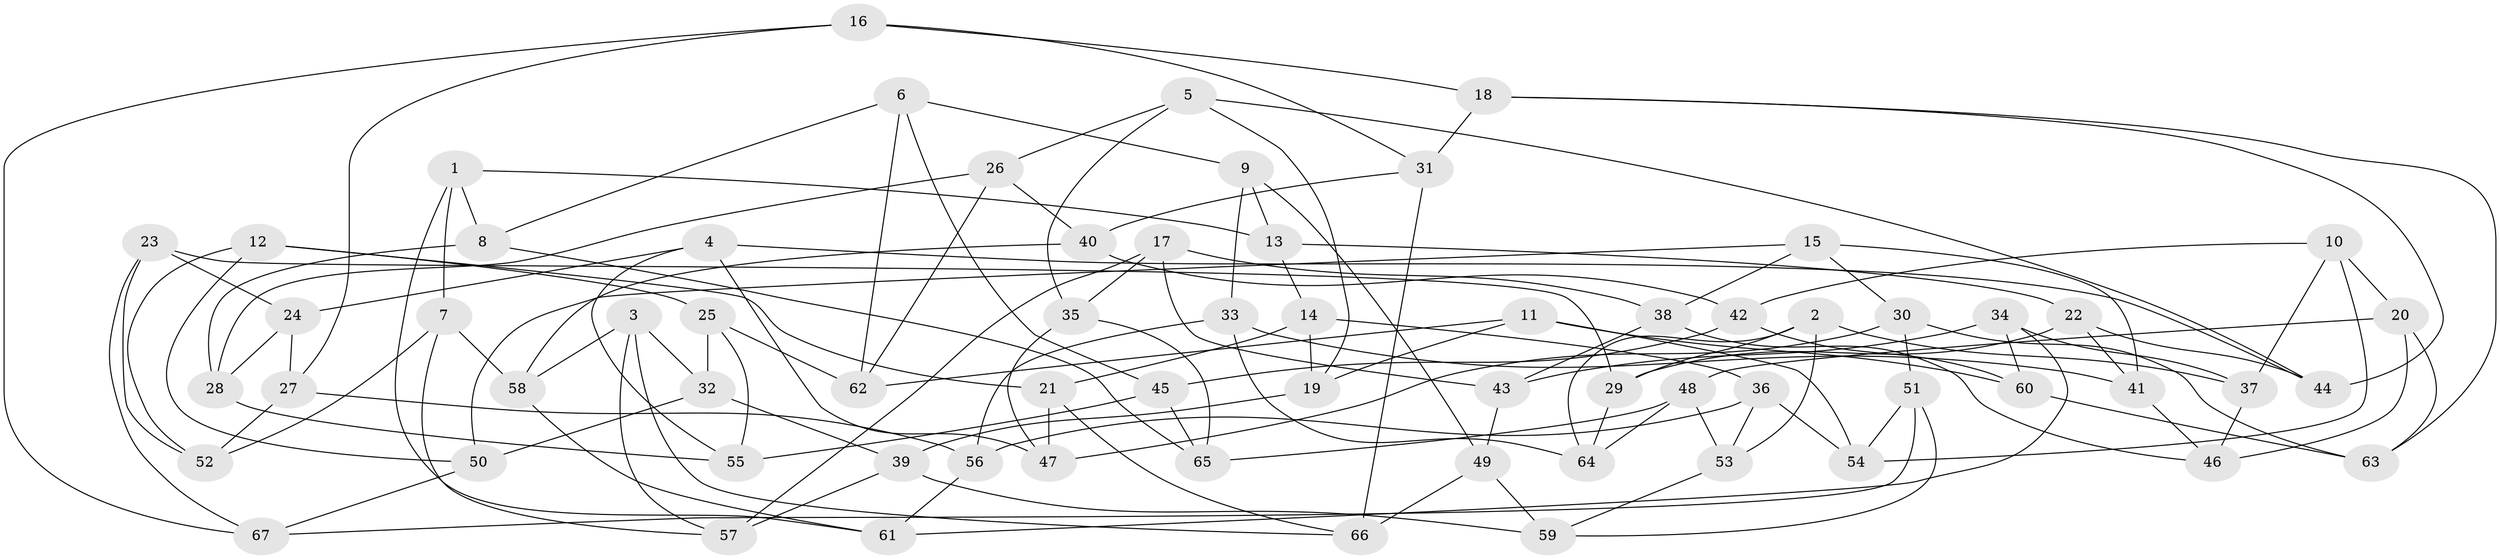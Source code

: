 // coarse degree distribution, {9: 0.11538461538461539, 4: 0.23076923076923078, 6: 0.34615384615384615, 8: 0.11538461538461539, 5: 0.07692307692307693, 12: 0.07692307692307693, 3: 0.038461538461538464}
// Generated by graph-tools (version 1.1) at 2025/20/03/04/25 18:20:44]
// undirected, 67 vertices, 134 edges
graph export_dot {
graph [start="1"]
  node [color=gray90,style=filled];
  1;
  2;
  3;
  4;
  5;
  6;
  7;
  8;
  9;
  10;
  11;
  12;
  13;
  14;
  15;
  16;
  17;
  18;
  19;
  20;
  21;
  22;
  23;
  24;
  25;
  26;
  27;
  28;
  29;
  30;
  31;
  32;
  33;
  34;
  35;
  36;
  37;
  38;
  39;
  40;
  41;
  42;
  43;
  44;
  45;
  46;
  47;
  48;
  49;
  50;
  51;
  52;
  53;
  54;
  55;
  56;
  57;
  58;
  59;
  60;
  61;
  62;
  63;
  64;
  65;
  66;
  67;
  1 -- 61;
  1 -- 8;
  1 -- 13;
  1 -- 7;
  2 -- 64;
  2 -- 37;
  2 -- 29;
  2 -- 53;
  3 -- 58;
  3 -- 57;
  3 -- 66;
  3 -- 32;
  4 -- 55;
  4 -- 47;
  4 -- 24;
  4 -- 44;
  5 -- 44;
  5 -- 35;
  5 -- 19;
  5 -- 26;
  6 -- 45;
  6 -- 9;
  6 -- 62;
  6 -- 8;
  7 -- 58;
  7 -- 52;
  7 -- 57;
  8 -- 28;
  8 -- 65;
  9 -- 13;
  9 -- 33;
  9 -- 49;
  10 -- 20;
  10 -- 37;
  10 -- 42;
  10 -- 54;
  11 -- 54;
  11 -- 19;
  11 -- 62;
  11 -- 60;
  12 -- 21;
  12 -- 52;
  12 -- 50;
  12 -- 25;
  13 -- 22;
  13 -- 14;
  14 -- 36;
  14 -- 19;
  14 -- 21;
  15 -- 30;
  15 -- 50;
  15 -- 38;
  15 -- 41;
  16 -- 31;
  16 -- 18;
  16 -- 27;
  16 -- 67;
  17 -- 35;
  17 -- 43;
  17 -- 57;
  17 -- 38;
  18 -- 44;
  18 -- 63;
  18 -- 31;
  19 -- 39;
  20 -- 63;
  20 -- 46;
  20 -- 48;
  21 -- 66;
  21 -- 47;
  22 -- 41;
  22 -- 29;
  22 -- 44;
  23 -- 24;
  23 -- 29;
  23 -- 52;
  23 -- 67;
  24 -- 27;
  24 -- 28;
  25 -- 55;
  25 -- 62;
  25 -- 32;
  26 -- 40;
  26 -- 62;
  26 -- 28;
  27 -- 56;
  27 -- 52;
  28 -- 55;
  29 -- 64;
  30 -- 63;
  30 -- 51;
  30 -- 47;
  31 -- 66;
  31 -- 40;
  32 -- 50;
  32 -- 39;
  33 -- 56;
  33 -- 41;
  33 -- 64;
  34 -- 60;
  34 -- 37;
  34 -- 61;
  34 -- 43;
  35 -- 47;
  35 -- 65;
  36 -- 53;
  36 -- 54;
  36 -- 56;
  37 -- 46;
  38 -- 43;
  38 -- 46;
  39 -- 57;
  39 -- 59;
  40 -- 58;
  40 -- 42;
  41 -- 46;
  42 -- 60;
  42 -- 45;
  43 -- 49;
  45 -- 65;
  45 -- 55;
  48 -- 65;
  48 -- 53;
  48 -- 64;
  49 -- 66;
  49 -- 59;
  50 -- 67;
  51 -- 54;
  51 -- 67;
  51 -- 59;
  53 -- 59;
  56 -- 61;
  58 -- 61;
  60 -- 63;
}
